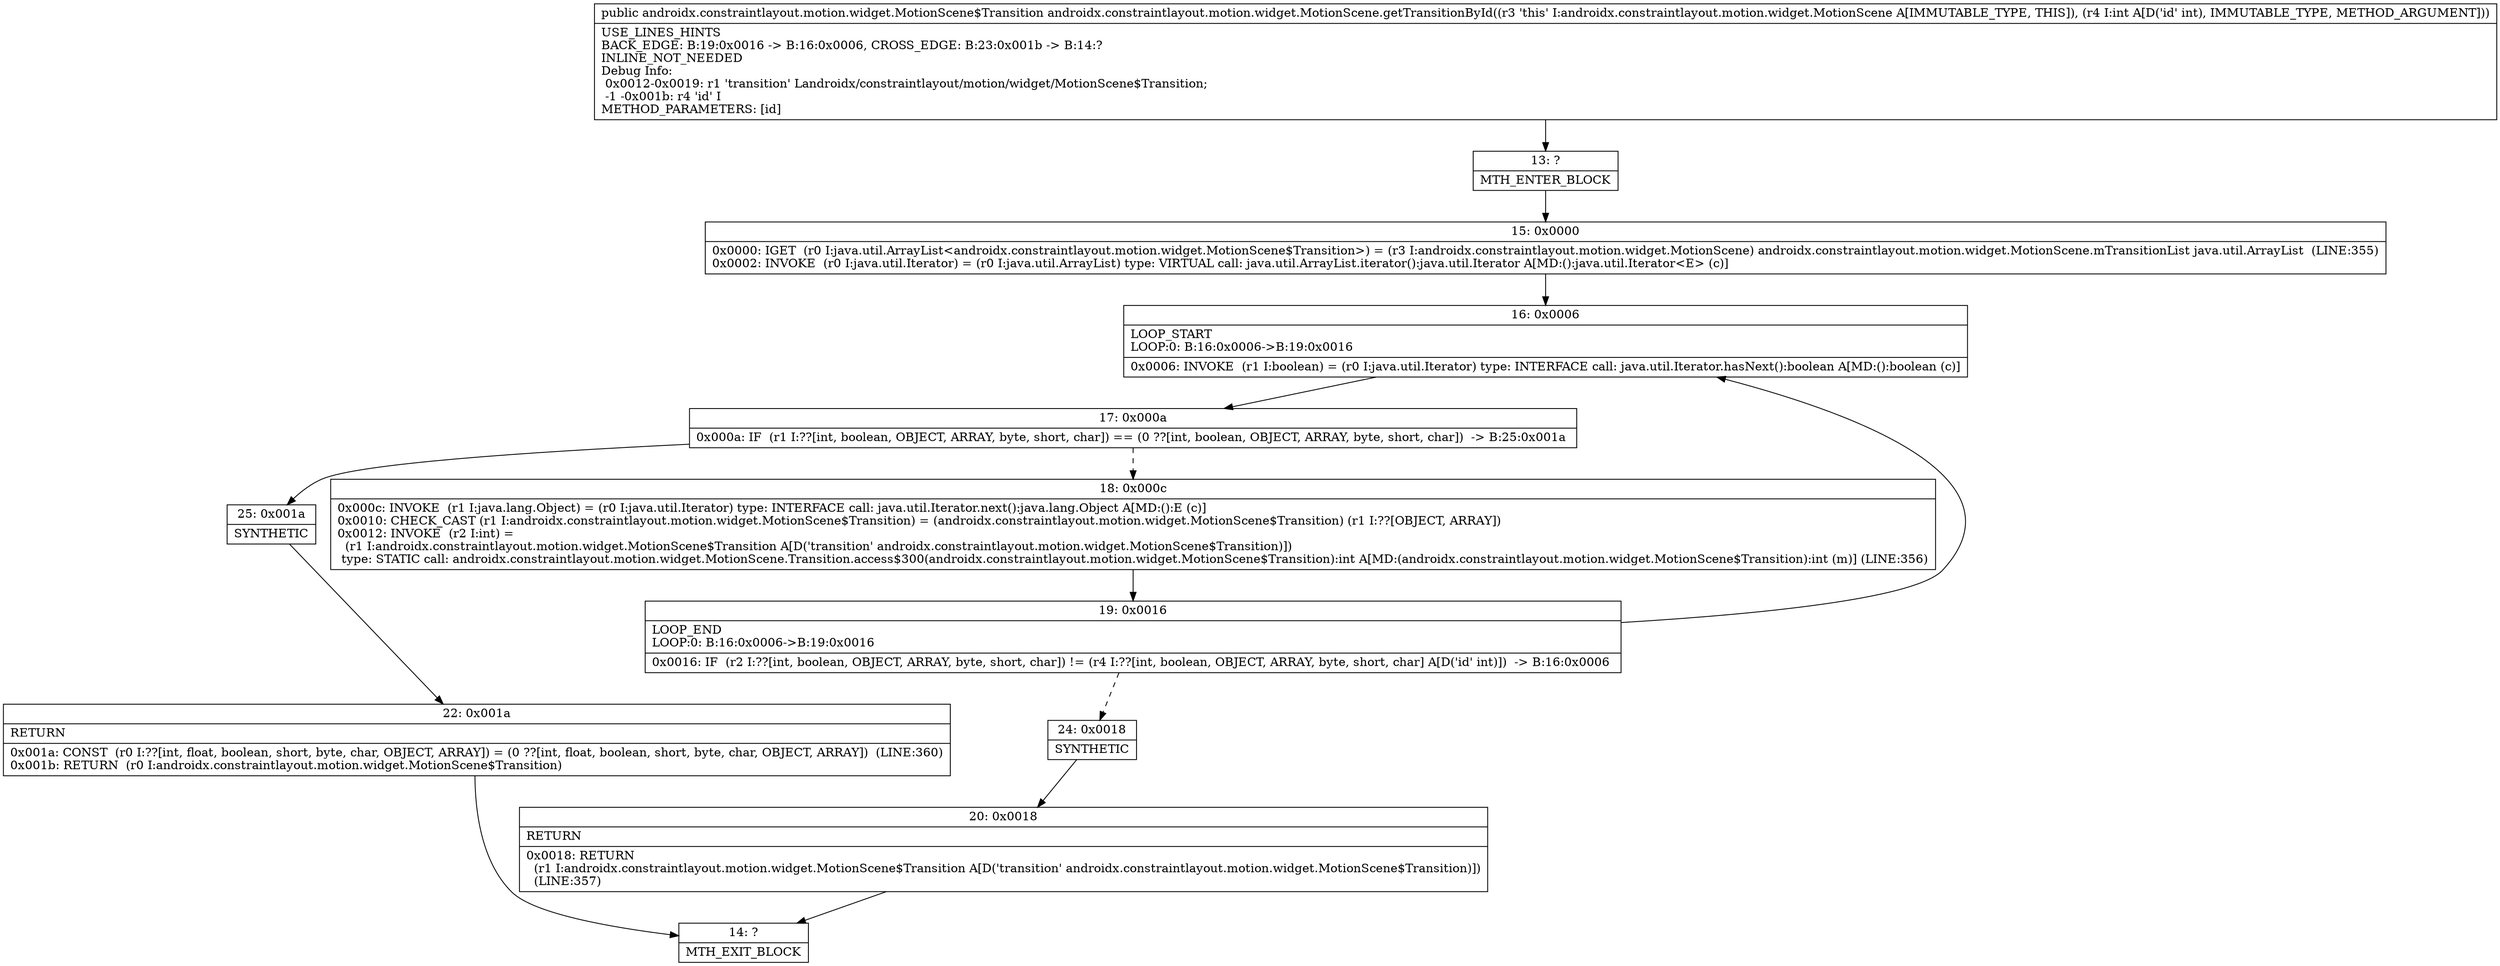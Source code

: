 digraph "CFG forandroidx.constraintlayout.motion.widget.MotionScene.getTransitionById(I)Landroidx\/constraintlayout\/motion\/widget\/MotionScene$Transition;" {
Node_13 [shape=record,label="{13\:\ ?|MTH_ENTER_BLOCK\l}"];
Node_15 [shape=record,label="{15\:\ 0x0000|0x0000: IGET  (r0 I:java.util.ArrayList\<androidx.constraintlayout.motion.widget.MotionScene$Transition\>) = (r3 I:androidx.constraintlayout.motion.widget.MotionScene) androidx.constraintlayout.motion.widget.MotionScene.mTransitionList java.util.ArrayList  (LINE:355)\l0x0002: INVOKE  (r0 I:java.util.Iterator) = (r0 I:java.util.ArrayList) type: VIRTUAL call: java.util.ArrayList.iterator():java.util.Iterator A[MD:():java.util.Iterator\<E\> (c)]\l}"];
Node_16 [shape=record,label="{16\:\ 0x0006|LOOP_START\lLOOP:0: B:16:0x0006\-\>B:19:0x0016\l|0x0006: INVOKE  (r1 I:boolean) = (r0 I:java.util.Iterator) type: INTERFACE call: java.util.Iterator.hasNext():boolean A[MD:():boolean (c)]\l}"];
Node_17 [shape=record,label="{17\:\ 0x000a|0x000a: IF  (r1 I:??[int, boolean, OBJECT, ARRAY, byte, short, char]) == (0 ??[int, boolean, OBJECT, ARRAY, byte, short, char])  \-\> B:25:0x001a \l}"];
Node_18 [shape=record,label="{18\:\ 0x000c|0x000c: INVOKE  (r1 I:java.lang.Object) = (r0 I:java.util.Iterator) type: INTERFACE call: java.util.Iterator.next():java.lang.Object A[MD:():E (c)]\l0x0010: CHECK_CAST (r1 I:androidx.constraintlayout.motion.widget.MotionScene$Transition) = (androidx.constraintlayout.motion.widget.MotionScene$Transition) (r1 I:??[OBJECT, ARRAY]) \l0x0012: INVOKE  (r2 I:int) = \l  (r1 I:androidx.constraintlayout.motion.widget.MotionScene$Transition A[D('transition' androidx.constraintlayout.motion.widget.MotionScene$Transition)])\l type: STATIC call: androidx.constraintlayout.motion.widget.MotionScene.Transition.access$300(androidx.constraintlayout.motion.widget.MotionScene$Transition):int A[MD:(androidx.constraintlayout.motion.widget.MotionScene$Transition):int (m)] (LINE:356)\l}"];
Node_19 [shape=record,label="{19\:\ 0x0016|LOOP_END\lLOOP:0: B:16:0x0006\-\>B:19:0x0016\l|0x0016: IF  (r2 I:??[int, boolean, OBJECT, ARRAY, byte, short, char]) != (r4 I:??[int, boolean, OBJECT, ARRAY, byte, short, char] A[D('id' int)])  \-\> B:16:0x0006 \l}"];
Node_24 [shape=record,label="{24\:\ 0x0018|SYNTHETIC\l}"];
Node_20 [shape=record,label="{20\:\ 0x0018|RETURN\l|0x0018: RETURN  \l  (r1 I:androidx.constraintlayout.motion.widget.MotionScene$Transition A[D('transition' androidx.constraintlayout.motion.widget.MotionScene$Transition)])\l  (LINE:357)\l}"];
Node_14 [shape=record,label="{14\:\ ?|MTH_EXIT_BLOCK\l}"];
Node_25 [shape=record,label="{25\:\ 0x001a|SYNTHETIC\l}"];
Node_22 [shape=record,label="{22\:\ 0x001a|RETURN\l|0x001a: CONST  (r0 I:??[int, float, boolean, short, byte, char, OBJECT, ARRAY]) = (0 ??[int, float, boolean, short, byte, char, OBJECT, ARRAY])  (LINE:360)\l0x001b: RETURN  (r0 I:androidx.constraintlayout.motion.widget.MotionScene$Transition) \l}"];
MethodNode[shape=record,label="{public androidx.constraintlayout.motion.widget.MotionScene$Transition androidx.constraintlayout.motion.widget.MotionScene.getTransitionById((r3 'this' I:androidx.constraintlayout.motion.widget.MotionScene A[IMMUTABLE_TYPE, THIS]), (r4 I:int A[D('id' int), IMMUTABLE_TYPE, METHOD_ARGUMENT]))  | USE_LINES_HINTS\lBACK_EDGE: B:19:0x0016 \-\> B:16:0x0006, CROSS_EDGE: B:23:0x001b \-\> B:14:?\lINLINE_NOT_NEEDED\lDebug Info:\l  0x0012\-0x0019: r1 'transition' Landroidx\/constraintlayout\/motion\/widget\/MotionScene$Transition;\l  \-1 \-0x001b: r4 'id' I\lMETHOD_PARAMETERS: [id]\l}"];
MethodNode -> Node_13;Node_13 -> Node_15;
Node_15 -> Node_16;
Node_16 -> Node_17;
Node_17 -> Node_18[style=dashed];
Node_17 -> Node_25;
Node_18 -> Node_19;
Node_19 -> Node_16;
Node_19 -> Node_24[style=dashed];
Node_24 -> Node_20;
Node_20 -> Node_14;
Node_25 -> Node_22;
Node_22 -> Node_14;
}

